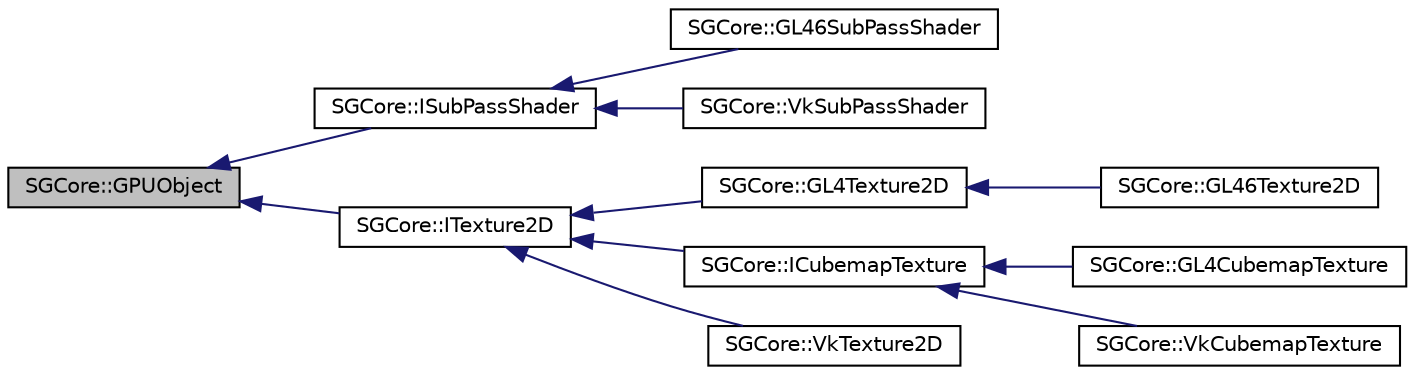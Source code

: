 digraph "SGCore::GPUObject"
{
 // LATEX_PDF_SIZE
  edge [fontname="Helvetica",fontsize="10",labelfontname="Helvetica",labelfontsize="10"];
  node [fontname="Helvetica",fontsize="10",shape=record];
  rankdir="LR";
  Node1 [label="SGCore::GPUObject",height=0.2,width=0.4,color="black", fillcolor="grey75", style="filled", fontcolor="black",tooltip=" "];
  Node1 -> Node2 [dir="back",color="midnightblue",fontsize="10",style="solid"];
  Node2 [label="SGCore::ISubPassShader",height=0.2,width=0.4,color="black", fillcolor="white", style="filled",URL="$classSGCore_1_1ISubPassShader.html",tooltip=" "];
  Node2 -> Node3 [dir="back",color="midnightblue",fontsize="10",style="solid"];
  Node3 [label="SGCore::GL46SubPassShader",height=0.2,width=0.4,color="black", fillcolor="white", style="filled",URL="$classSGCore_1_1GL46SubPassShader.html",tooltip=" "];
  Node2 -> Node4 [dir="back",color="midnightblue",fontsize="10",style="solid"];
  Node4 [label="SGCore::VkSubPassShader",height=0.2,width=0.4,color="black", fillcolor="white", style="filled",URL="$classSGCore_1_1VkSubPassShader.html",tooltip=" "];
  Node1 -> Node5 [dir="back",color="midnightblue",fontsize="10",style="solid"];
  Node5 [label="SGCore::ITexture2D",height=0.2,width=0.4,color="black", fillcolor="white", style="filled",URL="$classSGCore_1_1ITexture2D.html",tooltip=" "];
  Node5 -> Node6 [dir="back",color="midnightblue",fontsize="10",style="solid"];
  Node6 [label="SGCore::GL4Texture2D",height=0.2,width=0.4,color="black", fillcolor="white", style="filled",URL="$classSGCore_1_1GL4Texture2D.html",tooltip=" "];
  Node6 -> Node7 [dir="back",color="midnightblue",fontsize="10",style="solid"];
  Node7 [label="SGCore::GL46Texture2D",height=0.2,width=0.4,color="black", fillcolor="white", style="filled",URL="$classSGCore_1_1GL46Texture2D.html",tooltip=" "];
  Node5 -> Node8 [dir="back",color="midnightblue",fontsize="10",style="solid"];
  Node8 [label="SGCore::ICubemapTexture",height=0.2,width=0.4,color="black", fillcolor="white", style="filled",URL="$structSGCore_1_1ICubemapTexture.html",tooltip=" "];
  Node8 -> Node9 [dir="back",color="midnightblue",fontsize="10",style="solid"];
  Node9 [label="SGCore::GL4CubemapTexture",height=0.2,width=0.4,color="black", fillcolor="white", style="filled",URL="$classSGCore_1_1GL4CubemapTexture.html",tooltip=" "];
  Node8 -> Node10 [dir="back",color="midnightblue",fontsize="10",style="solid"];
  Node10 [label="SGCore::VkCubemapTexture",height=0.2,width=0.4,color="black", fillcolor="white", style="filled",URL="$classSGCore_1_1VkCubemapTexture.html",tooltip=" "];
  Node5 -> Node11 [dir="back",color="midnightblue",fontsize="10",style="solid"];
  Node11 [label="SGCore::VkTexture2D",height=0.2,width=0.4,color="black", fillcolor="white", style="filled",URL="$classSGCore_1_1VkTexture2D.html",tooltip=" "];
}

